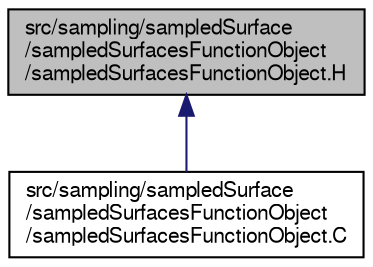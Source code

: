 digraph "src/sampling/sampledSurface/sampledSurfacesFunctionObject/sampledSurfacesFunctionObject.H"
{
  bgcolor="transparent";
  edge [fontname="FreeSans",fontsize="10",labelfontname="FreeSans",labelfontsize="10"];
  node [fontname="FreeSans",fontsize="10",shape=record];
  Node355 [label="src/sampling/sampledSurface\l/sampledSurfacesFunctionObject\l/sampledSurfacesFunctionObject.H",height=0.2,width=0.4,color="black", fillcolor="grey75", style="filled", fontcolor="black"];
  Node355 -> Node356 [dir="back",color="midnightblue",fontsize="10",style="solid",fontname="FreeSans"];
  Node356 [label="src/sampling/sampledSurface\l/sampledSurfacesFunctionObject\l/sampledSurfacesFunctionObject.C",height=0.2,width=0.4,color="black",URL="$a14798.html"];
}
